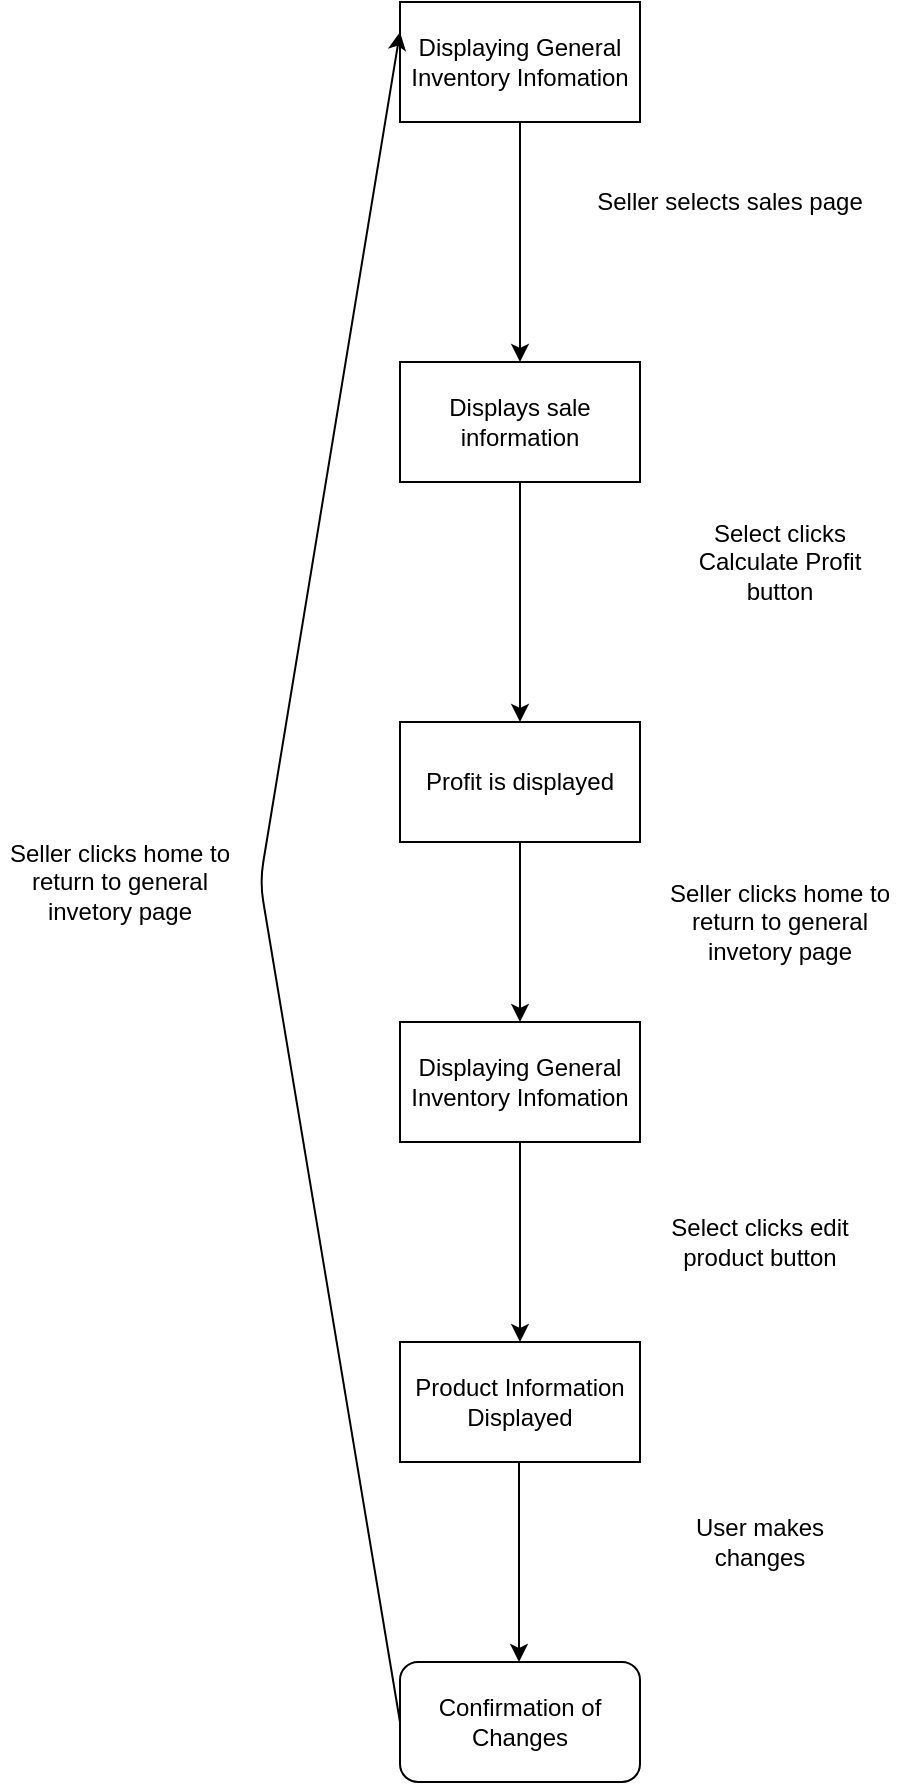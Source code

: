 <mxfile version="14.4.3" type="device"><diagram id="-sI_YhKtn0HOSx_tSfFq" name="Page-1"><mxGraphModel dx="2031" dy="1231" grid="1" gridSize="10" guides="1" tooltips="1" connect="1" arrows="1" fold="1" page="1" pageScale="1" pageWidth="850" pageHeight="1100" math="0" shadow="0"><root><mxCell id="0"/><mxCell id="1" parent="0"/><mxCell id="RU9_ZEfE6Zbn2-dwwdob-1" value="Displaying General Inventory Infomation" style="rounded=0;whiteSpace=wrap;html=1;" vertex="1" parent="1"><mxGeometry x="280" y="110" width="120" height="60" as="geometry"/></mxCell><mxCell id="RU9_ZEfE6Zbn2-dwwdob-2" value="Displays sale information" style="rounded=0;whiteSpace=wrap;html=1;" vertex="1" parent="1"><mxGeometry x="280" y="290" width="120" height="60" as="geometry"/></mxCell><mxCell id="RU9_ZEfE6Zbn2-dwwdob-3" value="Seller selects sales page" style="text;html=1;strokeColor=none;fillColor=none;align=center;verticalAlign=middle;whiteSpace=wrap;rounded=0;" vertex="1" parent="1"><mxGeometry x="370" y="200" width="150" height="20" as="geometry"/></mxCell><mxCell id="RU9_ZEfE6Zbn2-dwwdob-4" value="" style="endArrow=classic;html=1;exitX=0.5;exitY=1;exitDx=0;exitDy=0;entryX=0.5;entryY=0;entryDx=0;entryDy=0;" edge="1" parent="1" source="RU9_ZEfE6Zbn2-dwwdob-1" target="RU9_ZEfE6Zbn2-dwwdob-2"><mxGeometry width="50" height="50" relative="1" as="geometry"><mxPoint x="140" y="260" as="sourcePoint"/><mxPoint x="190" y="210" as="targetPoint"/></mxGeometry></mxCell><mxCell id="RU9_ZEfE6Zbn2-dwwdob-5" value="Profit is displayed" style="rounded=0;whiteSpace=wrap;html=1;" vertex="1" parent="1"><mxGeometry x="280" y="470" width="120" height="60" as="geometry"/></mxCell><mxCell id="RU9_ZEfE6Zbn2-dwwdob-6" value="Select clicks Calculate Profit button" style="text;html=1;strokeColor=none;fillColor=none;align=center;verticalAlign=middle;whiteSpace=wrap;rounded=0;" vertex="1" parent="1"><mxGeometry x="410" y="380" width="120" height="20" as="geometry"/></mxCell><mxCell id="RU9_ZEfE6Zbn2-dwwdob-7" value="" style="endArrow=classic;html=1;exitX=0.5;exitY=1;exitDx=0;exitDy=0;" edge="1" parent="1" source="RU9_ZEfE6Zbn2-dwwdob-2" target="RU9_ZEfE6Zbn2-dwwdob-5"><mxGeometry width="50" height="50" relative="1" as="geometry"><mxPoint x="310" y="420" as="sourcePoint"/><mxPoint x="360" y="370" as="targetPoint"/></mxGeometry></mxCell><mxCell id="RU9_ZEfE6Zbn2-dwwdob-8" value="&lt;span&gt;Displaying General Inventory Infomation&lt;/span&gt;" style="rounded=0;whiteSpace=wrap;html=1;" vertex="1" parent="1"><mxGeometry x="280" y="620" width="120" height="60" as="geometry"/></mxCell><mxCell id="RU9_ZEfE6Zbn2-dwwdob-10" value="Seller clicks home to return to general invetory page" style="text;html=1;strokeColor=none;fillColor=none;align=center;verticalAlign=middle;whiteSpace=wrap;rounded=0;" vertex="1" parent="1"><mxGeometry x="410" y="560" width="120" height="20" as="geometry"/></mxCell><mxCell id="RU9_ZEfE6Zbn2-dwwdob-13" value="" style="endArrow=classic;html=1;exitX=0.5;exitY=1;exitDx=0;exitDy=0;" edge="1" parent="1" source="RU9_ZEfE6Zbn2-dwwdob-5" target="RU9_ZEfE6Zbn2-dwwdob-8"><mxGeometry width="50" height="50" relative="1" as="geometry"><mxPoint x="330" y="610" as="sourcePoint"/><mxPoint x="380" y="560" as="targetPoint"/></mxGeometry></mxCell><mxCell id="RU9_ZEfE6Zbn2-dwwdob-14" value="" style="endArrow=classic;html=1;exitX=0.5;exitY=1;exitDx=0;exitDy=0;" edge="1" parent="1" source="RU9_ZEfE6Zbn2-dwwdob-8"><mxGeometry width="50" height="50" relative="1" as="geometry"><mxPoint x="320" y="760" as="sourcePoint"/><mxPoint x="340" y="780" as="targetPoint"/></mxGeometry></mxCell><mxCell id="RU9_ZEfE6Zbn2-dwwdob-15" value="Select clicks edit product button" style="text;html=1;strokeColor=none;fillColor=none;align=center;verticalAlign=middle;whiteSpace=wrap;rounded=0;" vertex="1" parent="1"><mxGeometry x="400" y="720" width="120" height="20" as="geometry"/></mxCell><mxCell id="RU9_ZEfE6Zbn2-dwwdob-16" value="Product Information Displayed" style="rounded=0;whiteSpace=wrap;html=1;" vertex="1" parent="1"><mxGeometry x="280" y="780" width="120" height="60" as="geometry"/></mxCell><mxCell id="RU9_ZEfE6Zbn2-dwwdob-17" value="Confirmation of Changes" style="rounded=1;whiteSpace=wrap;html=1;" vertex="1" parent="1"><mxGeometry x="280" y="940" width="120" height="60" as="geometry"/></mxCell><mxCell id="RU9_ZEfE6Zbn2-dwwdob-18" value="" style="endArrow=classic;html=1;exitX=0.5;exitY=1;exitDx=0;exitDy=0;" edge="1" parent="1"><mxGeometry width="50" height="50" relative="1" as="geometry"><mxPoint x="339.5" y="840" as="sourcePoint"/><mxPoint x="339.5" y="940" as="targetPoint"/></mxGeometry></mxCell><mxCell id="RU9_ZEfE6Zbn2-dwwdob-19" value="User makes changes" style="text;html=1;strokeColor=none;fillColor=none;align=center;verticalAlign=middle;whiteSpace=wrap;rounded=0;" vertex="1" parent="1"><mxGeometry x="410" y="870" width="100" height="20" as="geometry"/></mxCell><mxCell id="RU9_ZEfE6Zbn2-dwwdob-20" value="Seller clicks home to return to general invetory page" style="text;html=1;strokeColor=none;fillColor=none;align=center;verticalAlign=middle;whiteSpace=wrap;rounded=0;" vertex="1" parent="1"><mxGeometry x="80" y="540" width="120" height="20" as="geometry"/></mxCell><mxCell id="RU9_ZEfE6Zbn2-dwwdob-21" value="" style="endArrow=classic;html=1;exitX=0;exitY=0.5;exitDx=0;exitDy=0;entryX=0;entryY=0.25;entryDx=0;entryDy=0;" edge="1" parent="1" source="RU9_ZEfE6Zbn2-dwwdob-17" target="RU9_ZEfE6Zbn2-dwwdob-1"><mxGeometry width="50" height="50" relative="1" as="geometry"><mxPoint x="180" y="810" as="sourcePoint"/><mxPoint x="230" y="760" as="targetPoint"/><Array as="points"><mxPoint x="210" y="550"/></Array></mxGeometry></mxCell></root></mxGraphModel></diagram></mxfile>